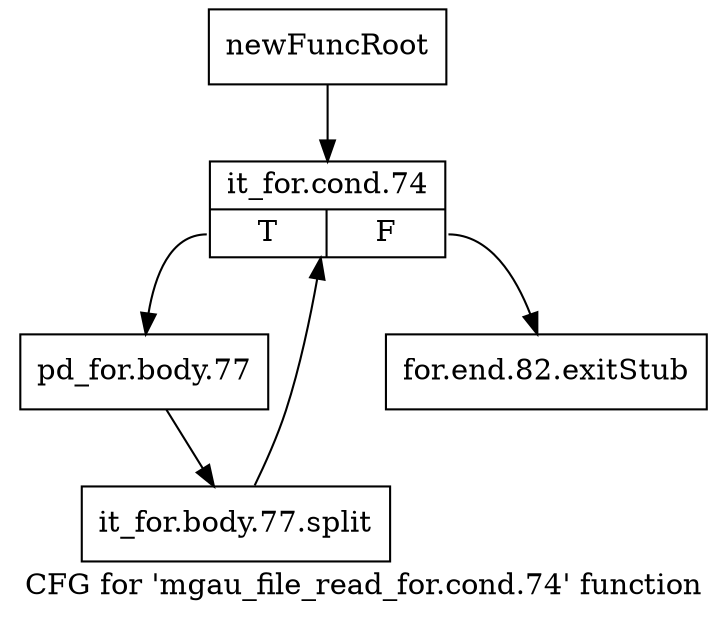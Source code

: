 digraph "CFG for 'mgau_file_read_for.cond.74' function" {
	label="CFG for 'mgau_file_read_for.cond.74' function";

	Node0x116c620 [shape=record,label="{newFuncRoot}"];
	Node0x116c620 -> Node0x116c6c0;
	Node0x116c670 [shape=record,label="{for.end.82.exitStub}"];
	Node0x116c6c0 [shape=record,label="{it_for.cond.74|{<s0>T|<s1>F}}"];
	Node0x116c6c0:s0 -> Node0x116c710;
	Node0x116c6c0:s1 -> Node0x116c670;
	Node0x116c710 [shape=record,label="{pd_for.body.77}"];
	Node0x116c710 -> Node0x154f7c0;
	Node0x154f7c0 [shape=record,label="{it_for.body.77.split}"];
	Node0x154f7c0 -> Node0x116c6c0;
}
